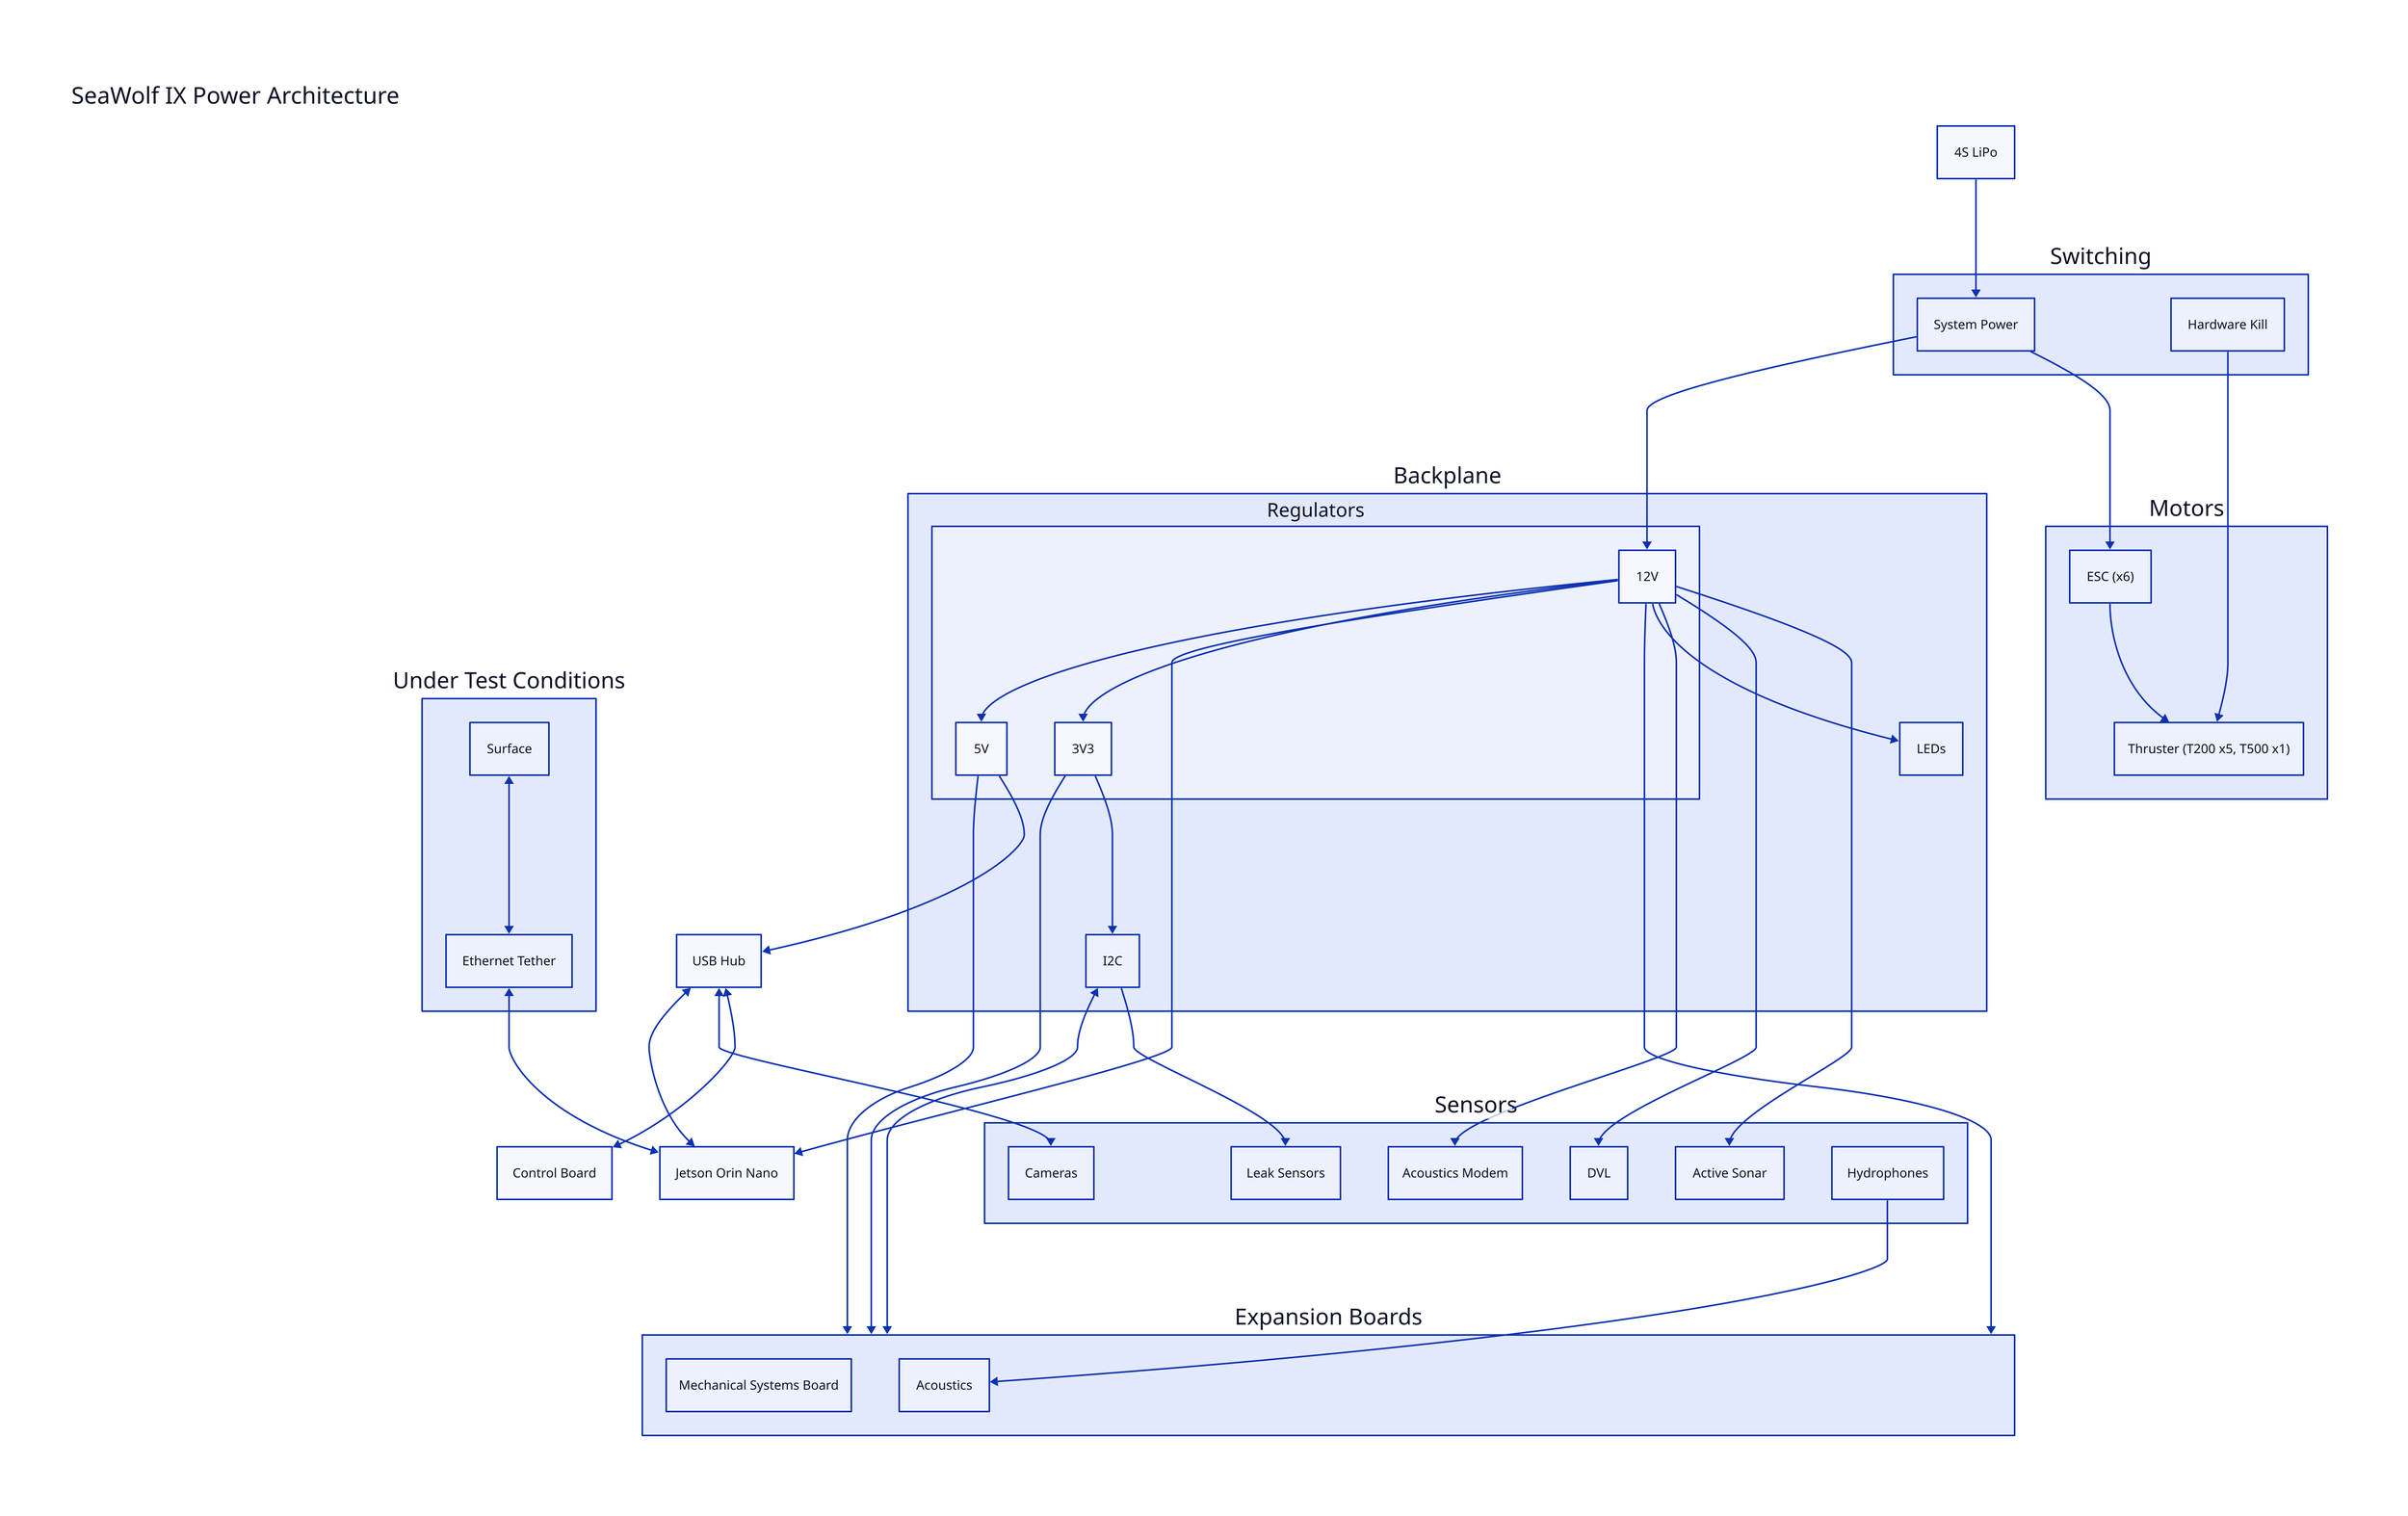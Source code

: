 title: SeaWolf IX Power Architecture {
  near: top-left
  shape: text
  style: {
    font-size: 29
    bold: true
  }
}

battery: 4S LiPo

test: Under Test Conditions {
  tether: Ethernet Tether
  surface: Surface
}

locomotion: Motors {
  esc: ESC (x6)
  thrusters: Thruster (T200 x5, T500 x1)
}

ex: Expansion Boards {
  msys: Mechanical Systems Board
  ac: Acoustics
}

backplane: Backplane {
  i2c: I2C
  lights: LEDs

  regulators: Regulators {
    twelve: 12V
    five: 5V
    three: 3V3
  }
}

sensors: Sensors {
  modem: Acoustics Modem
  dvl: DVL
  sonar: Active Sonar
  cam: Cameras
  leak: Leak Sensors
  hydro: Hydrophones
}

switching: Switching {
    sys: System Power
    hw: Hardware Kill
}

orin: Jetson Orin Nano
usb: USB Hub
ctrl: Control Board

battery -> switching.sys

switching.sys -> backplane.regulators.twelve
switching.sys -> locomotion.esc
locomotion.esc -> locomotion.thrusters
locomotion.thrusters <- switching.hw

backplane.regulators.twelve -> backplane.regulators.five
backplane.regulators.twelve -> backplane.regulators.three
backplane.regulators.twelve -> orin
backplane.regulators.twelve -> ex
backplane.regulators.twelve -> backplane.lights
backplane.regulators.twelve -> sensors.modem
backplane.regulators.twelve -> sensors.dvl
backplane.regulators.twelve -> sensors.sonar

backplane.regulators.five -> ex
backplane.regulators.five -> usb

backplane.regulators.three -> ex
backplane.regulators.three -> backplane.i2c

backplane.i2c <-> ex
backplane.i2c -> sensors.leak

usb <-> orin
usb <-> sensors.cam
usb <-> ctrl

sensors.hydro -> ex.ac

test.surface <-> test.tether
test.tether <-> orin
